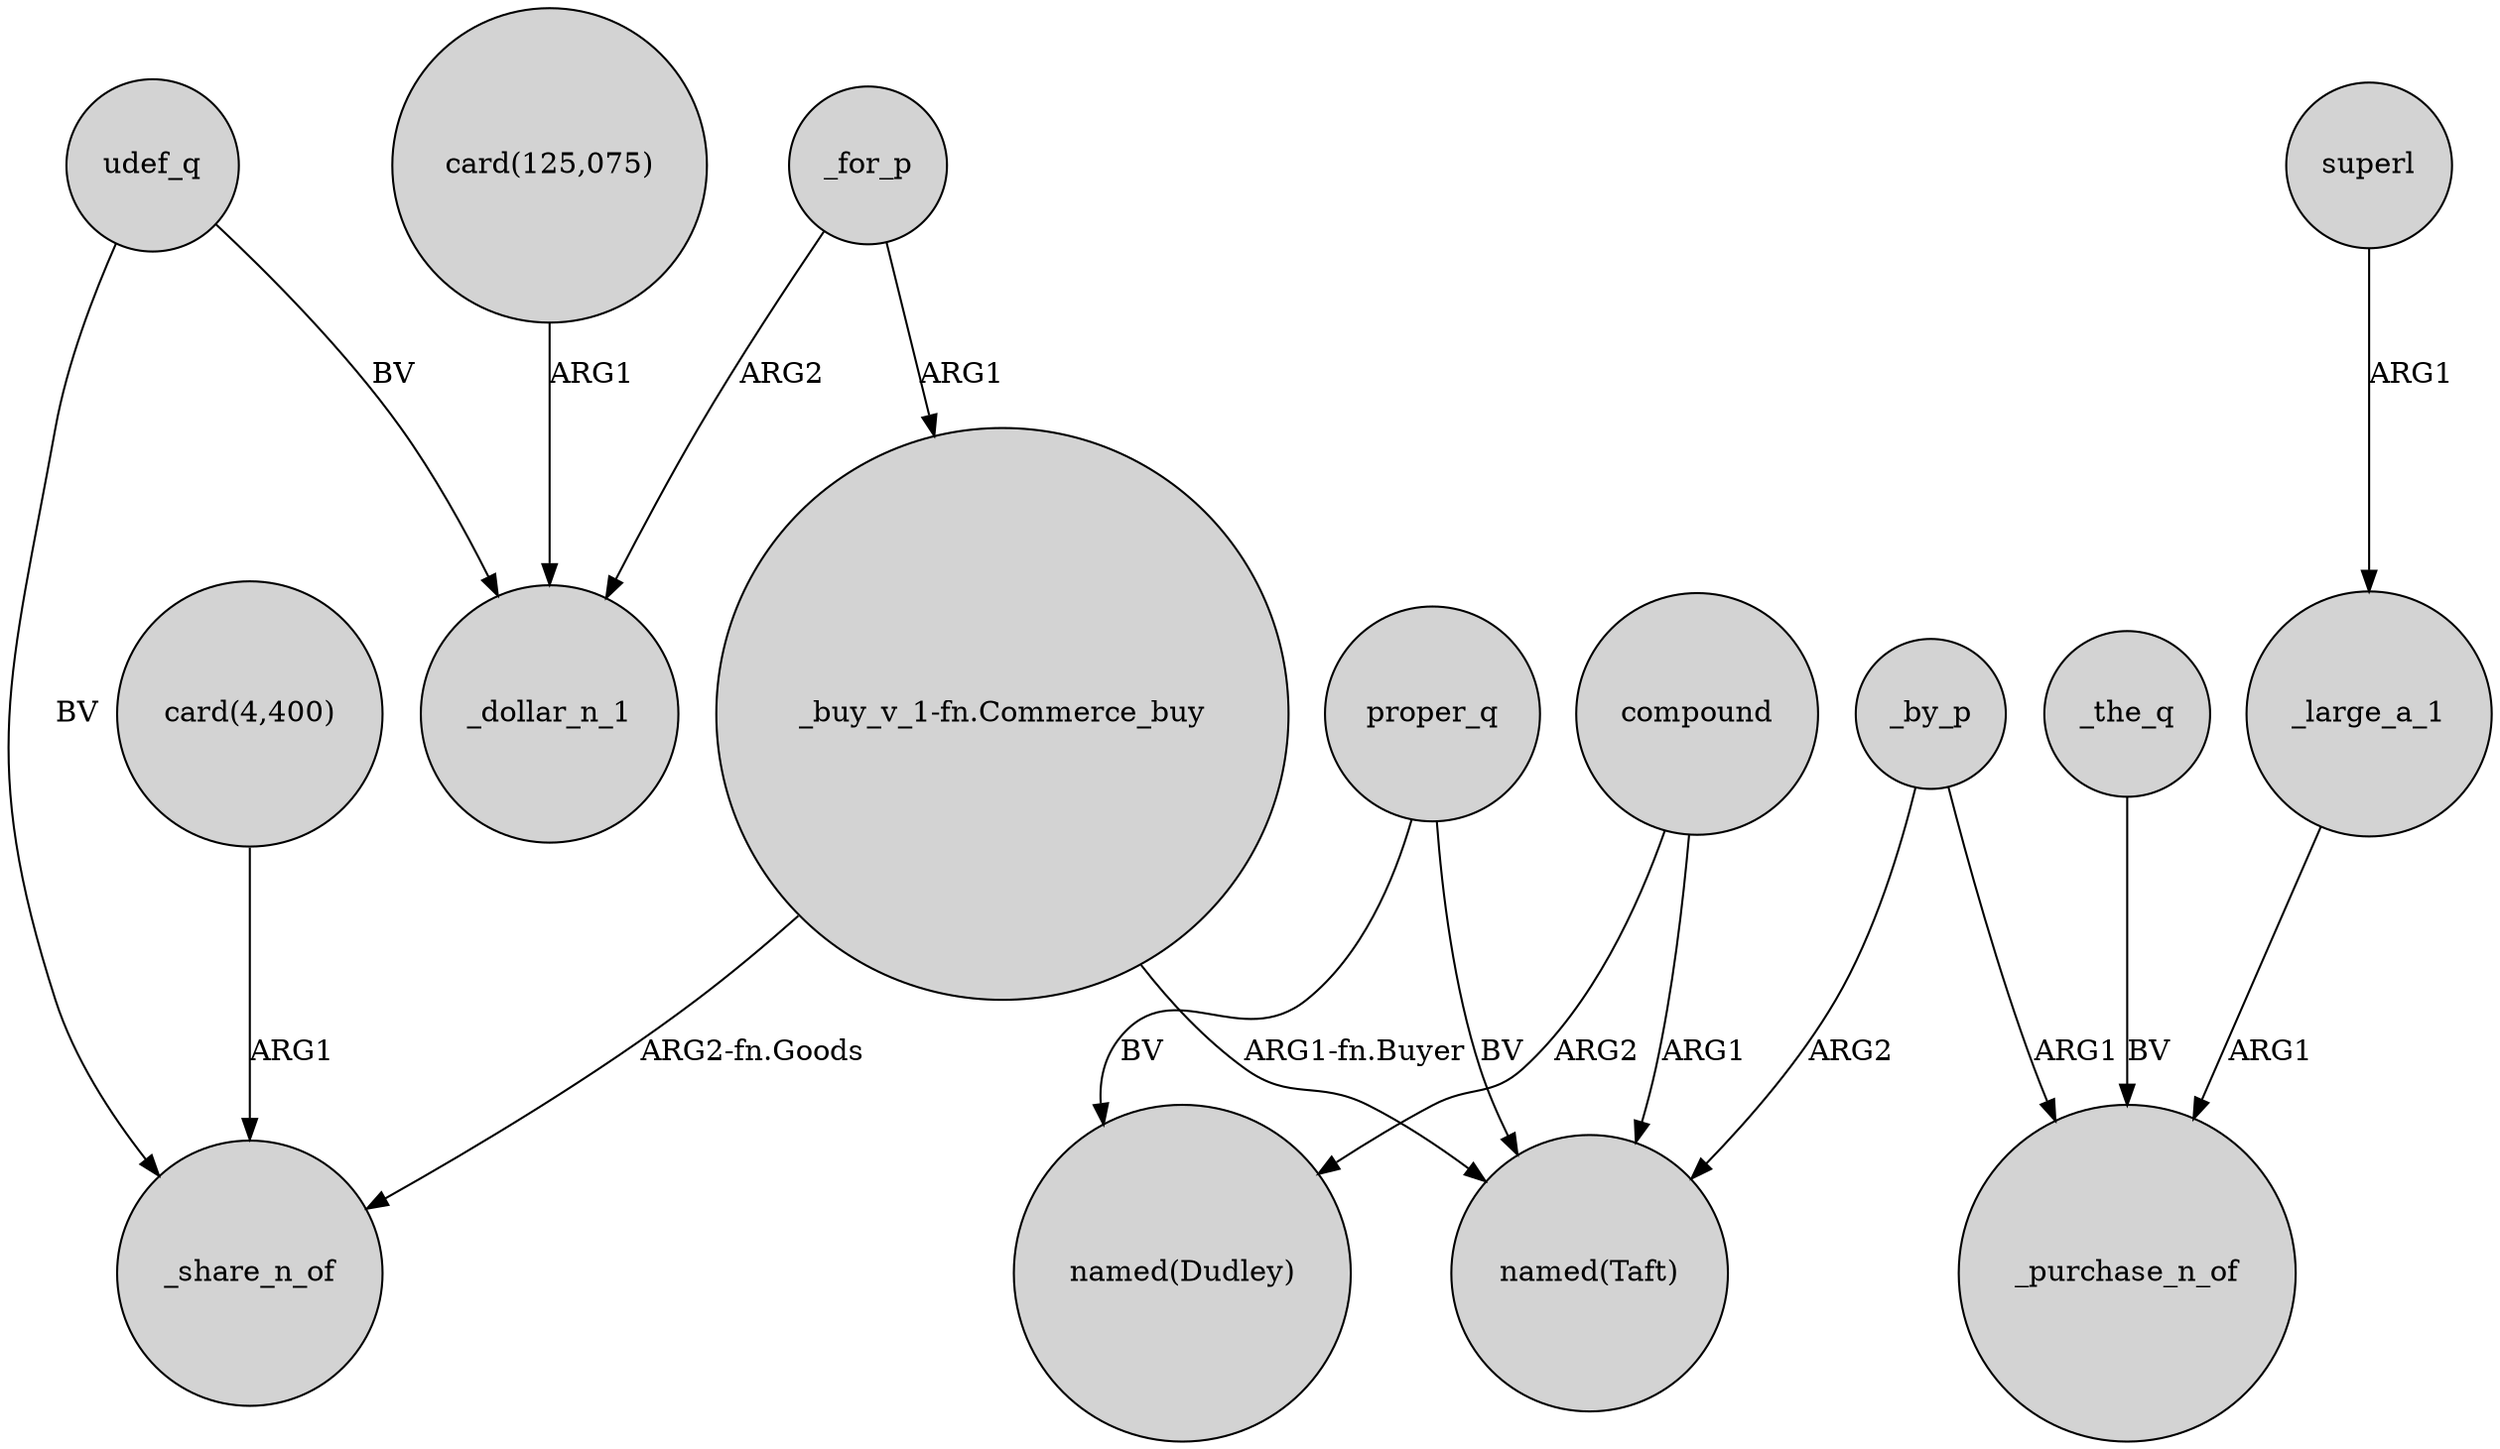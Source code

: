 digraph {
	node [shape=circle style=filled]
	proper_q -> "named(Taft)" [label=BV]
	"card(125,075)" -> _dollar_n_1 [label=ARG1]
	"_buy_v_1-fn.Commerce_buy" -> "named(Taft)" [label="ARG1-fn.Buyer"]
	_the_q -> _purchase_n_of [label=BV]
	compound -> "named(Taft)" [label=ARG1]
	_by_p -> "named(Taft)" [label=ARG2]
	udef_q -> _share_n_of [label=BV]
	_by_p -> _purchase_n_of [label=ARG1]
	_for_p -> _dollar_n_1 [label=ARG2]
	_large_a_1 -> _purchase_n_of [label=ARG1]
	proper_q -> "named(Dudley)" [label=BV]
	udef_q -> _dollar_n_1 [label=BV]
	"_buy_v_1-fn.Commerce_buy" -> _share_n_of [label="ARG2-fn.Goods"]
	superl -> _large_a_1 [label=ARG1]
	compound -> "named(Dudley)" [label=ARG2]
	"card(4,400)" -> _share_n_of [label=ARG1]
	_for_p -> "_buy_v_1-fn.Commerce_buy" [label=ARG1]
}
